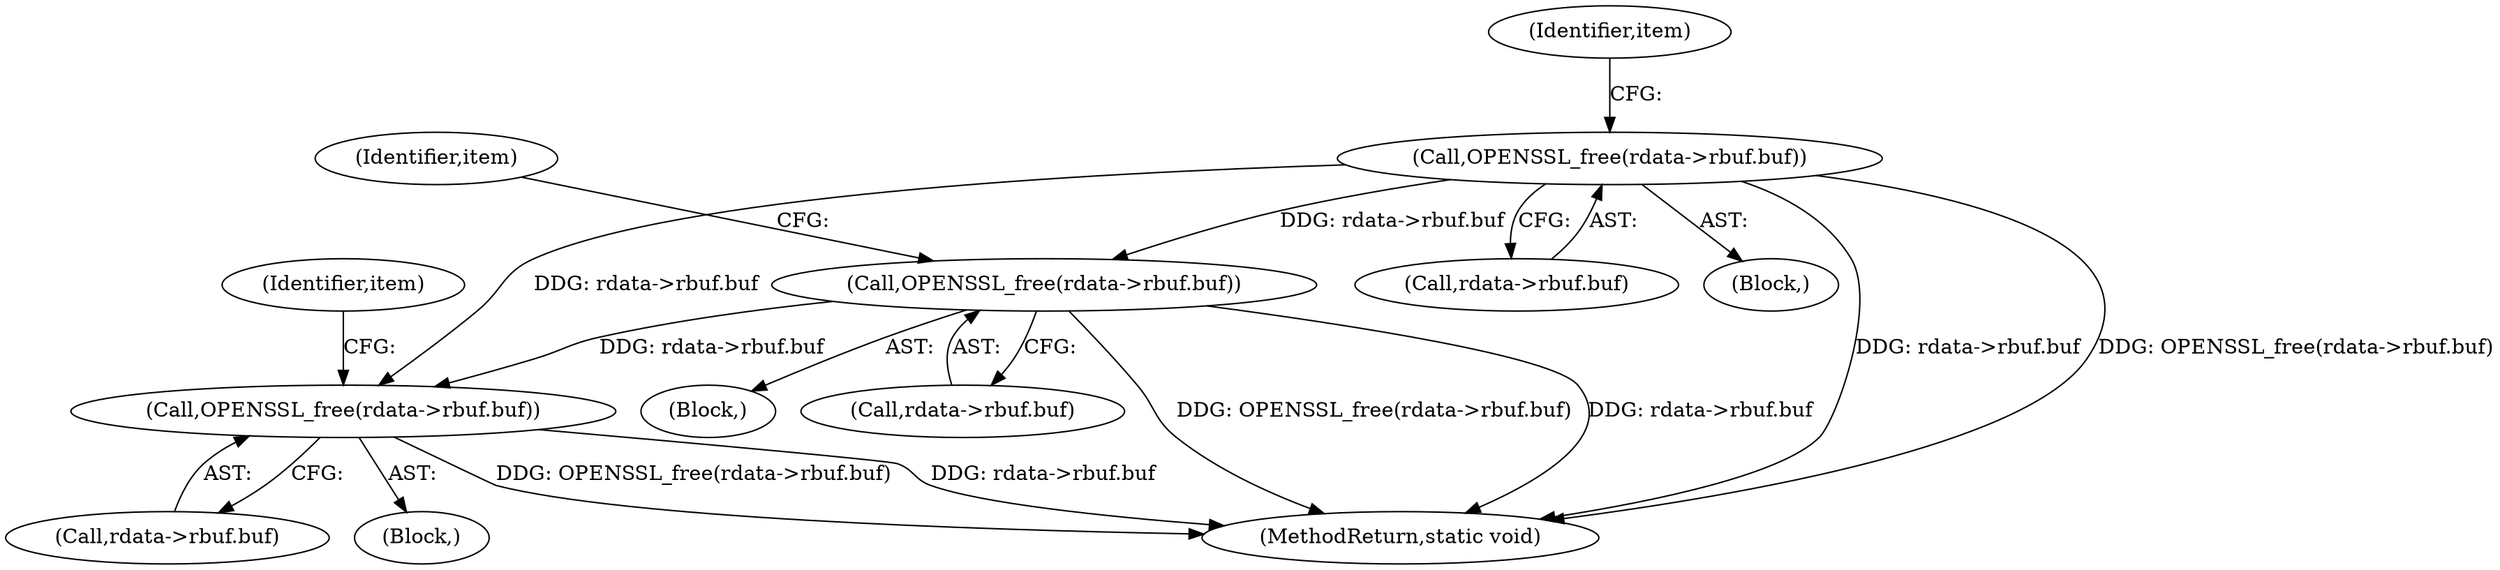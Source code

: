 digraph "0_openssl_470990fee0182566d439ef7e82d1abf18b7085d7@API" {
"1000180" [label="(Call,OPENSSL_free(rdata->rbuf.buf))"];
"1000140" [label="(Call,OPENSSL_free(rdata->rbuf.buf))"];
"1000274" [label="(Call,OPENSSL_free(rdata->rbuf.buf))"];
"1000141" [label="(Call,rdata->rbuf.buf)"];
"1000180" [label="(Call,OPENSSL_free(rdata->rbuf.buf))"];
"1000274" [label="(Call,OPENSSL_free(rdata->rbuf.buf))"];
"1000139" [label="(Block,)"];
"1000275" [label="(Call,rdata->rbuf.buf)"];
"1000140" [label="(Call,OPENSSL_free(rdata->rbuf.buf))"];
"1000188" [label="(Identifier,item)"];
"1000282" [label="(Identifier,item)"];
"1000148" [label="(Identifier,item)"];
"1000273" [label="(Block,)"];
"1000181" [label="(Call,rdata->rbuf.buf)"];
"1000286" [label="(MethodReturn,static void)"];
"1000179" [label="(Block,)"];
"1000180" -> "1000179"  [label="AST: "];
"1000180" -> "1000181"  [label="CFG: "];
"1000181" -> "1000180"  [label="AST: "];
"1000188" -> "1000180"  [label="CFG: "];
"1000180" -> "1000286"  [label="DDG: rdata->rbuf.buf"];
"1000180" -> "1000286"  [label="DDG: OPENSSL_free(rdata->rbuf.buf)"];
"1000140" -> "1000180"  [label="DDG: rdata->rbuf.buf"];
"1000180" -> "1000274"  [label="DDG: rdata->rbuf.buf"];
"1000140" -> "1000139"  [label="AST: "];
"1000140" -> "1000141"  [label="CFG: "];
"1000141" -> "1000140"  [label="AST: "];
"1000148" -> "1000140"  [label="CFG: "];
"1000140" -> "1000286"  [label="DDG: rdata->rbuf.buf"];
"1000140" -> "1000286"  [label="DDG: OPENSSL_free(rdata->rbuf.buf)"];
"1000140" -> "1000274"  [label="DDG: rdata->rbuf.buf"];
"1000274" -> "1000273"  [label="AST: "];
"1000274" -> "1000275"  [label="CFG: "];
"1000275" -> "1000274"  [label="AST: "];
"1000282" -> "1000274"  [label="CFG: "];
"1000274" -> "1000286"  [label="DDG: rdata->rbuf.buf"];
"1000274" -> "1000286"  [label="DDG: OPENSSL_free(rdata->rbuf.buf)"];
}

